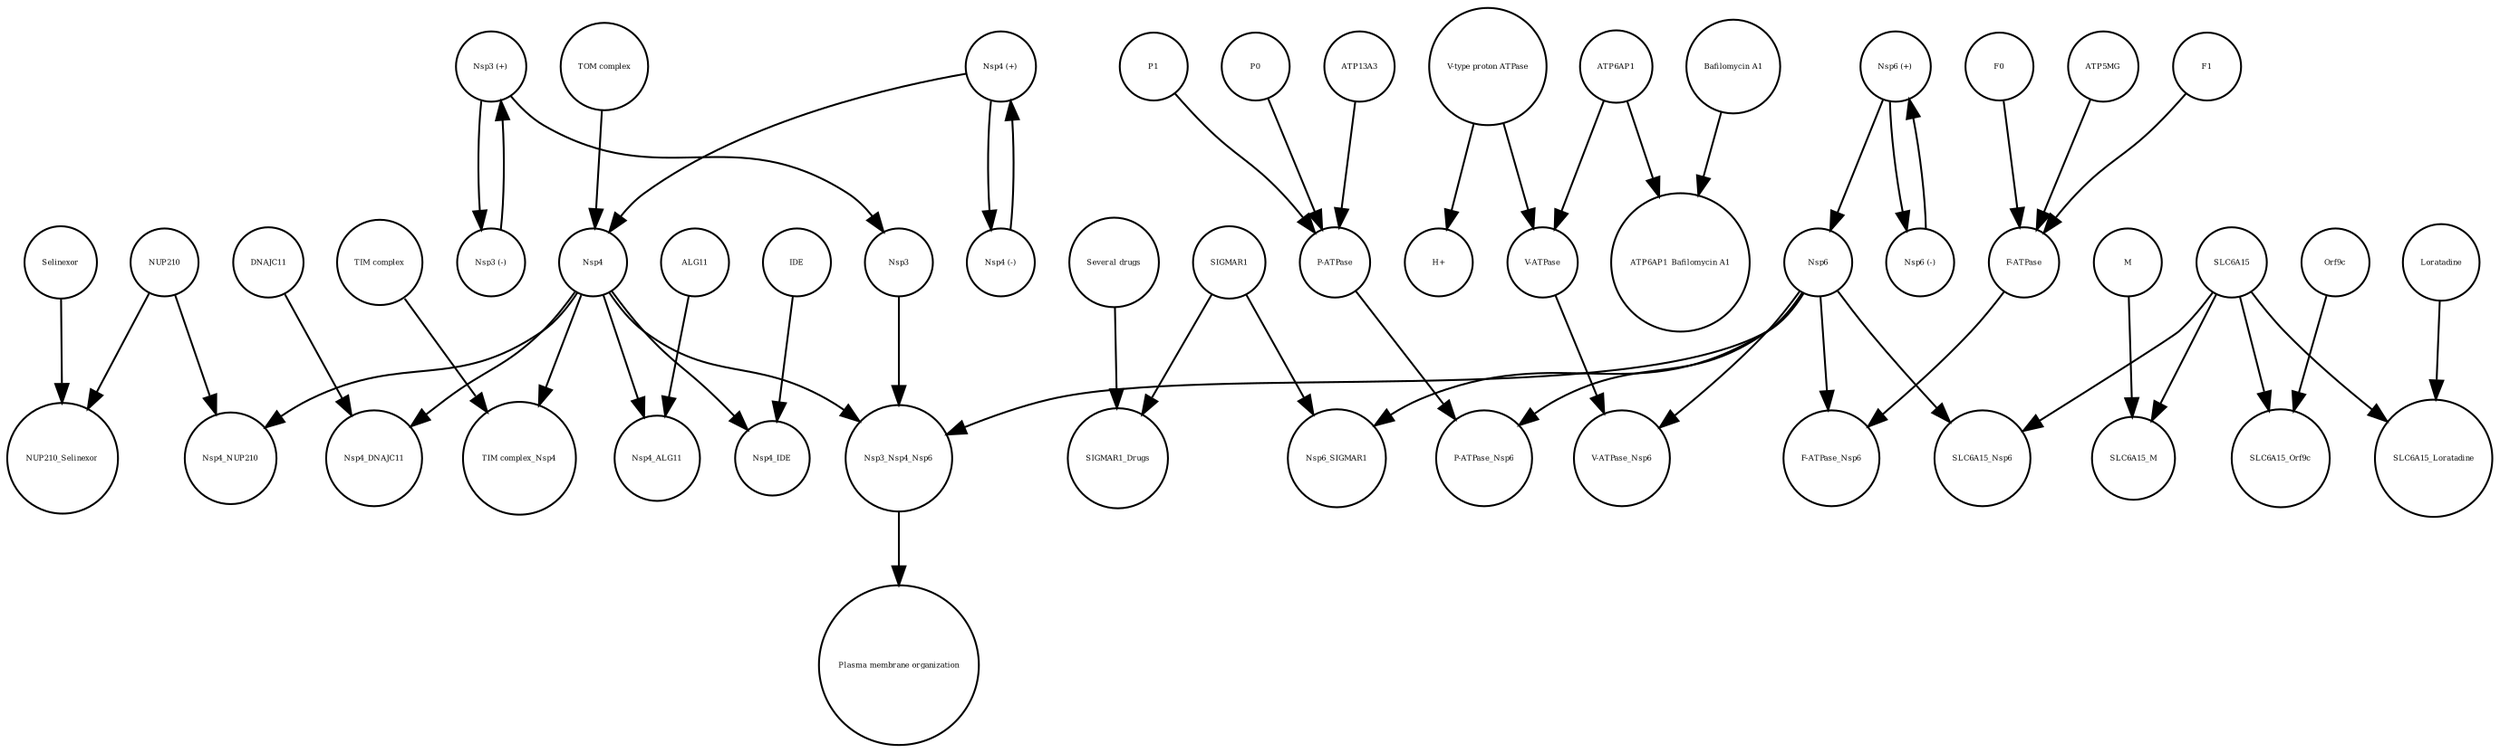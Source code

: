 strict digraph  {
Nsp3_Nsp4_Nsp6 [annotation="urn_miriam_pubmed_32353859|urn_miriam_pubmed_29128390|urn_miriam_doi_10.1016%2Fj.virol.2017.07.019|urn_miriam_taxonomy_694009", bipartite=0, cls=complex, fontsize=4, label=Nsp3_Nsp4_Nsp6, shape=circle];
"Plasma membrane organization" [annotation="urn_miriam_obo.go_GO%3A0007009|urn_miriam_taxonomy_694009|urn_miriam_pubmed_31226023|urn_miriam_pubmed_23943763", bipartite=0, cls=phenotype, fontsize=4, label="Plasma membrane organization", shape=circle];
"P-ATPase_Nsp6" [annotation="", bipartite=0, cls=complex, fontsize=4, label="P-ATPase_Nsp6", shape=circle];
Nsp6_SIGMAR1 [annotation=urn_miriam_pubmed_10406945, bipartite=0, cls=complex, fontsize=4, label=Nsp6_SIGMAR1, shape=circle];
SIGMAR1_Drugs [annotation=urn_miriam_pubmed_32353859, bipartite=0, cls=complex, fontsize=4, label=SIGMAR1_Drugs, shape=circle];
NUP210 [annotation="urn_miriam_uniprot_Q8TEM1|urn_miriam_pubmed_14517331", bipartite=0, cls=macromolecule, fontsize=4, label=NUP210, shape=circle];
SLC6A15_M [annotation=urn_miriam_pubmed_32353859, bipartite=0, cls=complex, fontsize=4, label=SLC6A15_M, shape=circle];
ATP13A3 [annotation=urn_miriam_uniprot_Q9H7F0, bipartite=0, cls=macromolecule, fontsize=4, label=ATP13A3, shape=circle];
"V-ATPase_Nsp6" [annotation=urn_miriam_uniprot_Q15904, bipartite=0, cls=complex, fontsize=4, label="V-ATPase_Nsp6", shape=circle];
"V-type proton ATPase" [annotation="urn_miriam_obo.go_GO%3A0046611", bipartite=0, cls=complex, fontsize=4, label="V-type proton ATPase", shape=circle];
"Nsp4 (-)" [annotation=urn_miriam_pubmed_32353859, bipartite=0, cls="nucleic acid feature", fontsize=4, label="Nsp4 (-)", shape=circle];
SLC6A15 [annotation="urn_miriam_pubmed_32353859|urn_miriam_uniprot_Q8IY34", bipartite=0, cls=macromolecule, fontsize=4, label=SLC6A15, shape=circle];
P1 [annotation="", bipartite=0, cls=complex, fontsize=4, label=P1, shape=circle];
Nsp4_NUP210 [annotation=urn_miriam_pubmed_14517331, bipartite=0, cls=complex, fontsize=4, label=Nsp4_NUP210, shape=circle];
"TIM complex" [annotation="", bipartite=0, cls=complex, fontsize=4, label="TIM complex", shape=circle];
IDE [annotation="urn_miriam_uniprot_P14735|urn_miriam_pubmed_32353859|urn_miriam_doi_10.1210%2Fmend-4-8-1125|urn_miriam_taxonomy_10116", bipartite=0, cls=macromolecule, fontsize=4, label=IDE, shape=circle];
"V-ATPase" [annotation=urn_miriam_uniprot_Q15904, bipartite=0, cls=complex, fontsize=4, label="V-ATPase", shape=circle];
Nsp3 [annotation="urn_miriam_taxonomy_2697049|urn_miriam_pubmed_32353859", bipartite=0, cls=macromolecule, fontsize=4, label=Nsp3, shape=circle];
"Several drugs" [annotation="", bipartite=0, cls="simple chemical", fontsize=4, label="Several drugs", shape=circle];
"TOM complex" [annotation="", bipartite=0, cls=complex, fontsize=4, label="TOM complex", shape=circle];
"Nsp3 (+)" [annotation=urn_miriam_pubmed_32353859, bipartite=0, cls="nucleic acid feature", fontsize=4, label="Nsp3 (+)", shape=circle];
P0 [annotation="", bipartite=0, cls=complex, fontsize=4, label=P0, shape=circle];
Loratadine [annotation=urn_miriam_pubmed_123134323, bipartite=0, cls="simple chemical", fontsize=4, label=Loratadine, shape=circle];
Nsp4_DNAJC11 [annotation="urn_miriam_pubmed_25997101|urn_miriam_pubmed_32353859", bipartite=0, cls=complex, fontsize=4, label=Nsp4_DNAJC11, shape=circle];
F1 [annotation="", bipartite=0, cls=complex, fontsize=4, label=F1, shape=circle];
"Nsp4 (+)" [annotation=urn_miriam_pubmed_32353859, bipartite=0, cls="nucleic acid feature", fontsize=4, label="Nsp4 (+)", shape=circle];
ALG11 [annotation="urn_miriam_uniprot_Q2TAA5|urn_miriam_pubmed_20080937", bipartite=0, cls=macromolecule, fontsize=4, label=ALG11, shape=circle];
"TIM complex_Nsp4" [annotation=urn_miriam_pubmed_32353859, bipartite=0, cls=complex, fontsize=4, label="TIM complex_Nsp4", shape=circle];
Nsp4 [annotation="urn_miriam_ncbiprotein_BCD58761|urn_miriam_taxonomy_2697049", bipartite=0, cls=macromolecule, fontsize=4, label=Nsp4, shape=circle];
Nsp4_ALG11 [annotation=urn_miriam_pubmed_20080937, bipartite=0, cls=complex, fontsize=4, label=Nsp4_ALG11, shape=circle];
"F-ATPase" [annotation=urn_miriam_uniprot_O75964, bipartite=0, cls=complex, fontsize=4, label="F-ATPase", shape=circle];
"Nsp6 (+)" [annotation=urn_miriam_pubmed_32353859, bipartite=0, cls="nucleic acid feature", fontsize=4, label="Nsp6 (+)", shape=circle];
DNAJC11 [annotation="urn_miriam_uniprot_Q9NVH1|urn_miriam_pubmed_32353859|urn_miriam_pubmed_25997101", bipartite=0, cls=macromolecule, fontsize=4, label=DNAJC11, shape=circle];
"Nsp6 (-)" [annotation=urn_miriam_pubmed_32353859, bipartite=0, cls="nucleic acid feature", fontsize=4, label="Nsp6 (-)", shape=circle];
ATP6AP1 [annotation="urn_miriam_uniprot_Q15904|urn_miriam_pubmed_27231034", bipartite=0, cls=macromolecule, fontsize=4, label=ATP6AP1, shape=circle];
"H+" [annotation="urn_miriam_obo.chebi_CHEBI%3A15378", bipartite=0, cls="simple chemical", fontsize=4, label="H+", shape=circle];
NUP210_Selinexor [annotation=urn_miriam_pubmed_32353859, bipartite=0, cls=complex, fontsize=4, label=NUP210_Selinexor, shape=circle];
SLC6A15_Orf9c [annotation=urn_miriam_pubmed_32353859, bipartite=0, cls=complex, fontsize=4, label=SLC6A15_Orf9c, shape=circle];
SLC6A15_Loratadine [annotation="", bipartite=0, cls=complex, fontsize=4, label=SLC6A15_Loratadine, shape=circle];
"Bafilomycin A1" [annotation="", bipartite=0, cls="simple chemical", fontsize=4, label="Bafilomycin A1", shape=circle];
SLC6A15_Nsp6 [annotation=urn_miriam_pubmed_32353859, bipartite=0, cls=complex, fontsize=4, label=SLC6A15_Nsp6, shape=circle];
"ATP6AP1_Bafilomycin A1" [annotation="", bipartite=0, cls=complex, fontsize=4, label="ATP6AP1_Bafilomycin A1", shape=circle];
SIGMAR1 [annotation="urn_miriam_uniprot_Q99720|urn_miriam_doi_10.1074%2Fjbc.272.43.27107|urn_miriam_pubmed_32353859|urn_miriam_pubmed_10406945", bipartite=0, cls=macromolecule, fontsize=4, label=SIGMAR1, shape=circle];
F0 [annotation="", bipartite=0, cls=complex, fontsize=4, label=F0, shape=circle];
Nsp6 [annotation="urn_miriam_taxonomy_2697049|urn_miriam_pubmed_32353859", bipartite=0, cls=macromolecule, fontsize=4, label=Nsp6, shape=circle];
Orf9c [annotation=urn_miriam_taxonomy_2697049, bipartite=0, cls=macromolecule, fontsize=4, label=Orf9c, shape=circle];
M [annotation=urn_miriam_taxonomy_2697049, bipartite=0, cls=macromolecule, fontsize=4, label=M, shape=circle];
"P-ATPase" [annotation="", bipartite=0, cls=complex, fontsize=4, label="P-ATPase", shape=circle];
"F-ATPase_Nsp6" [annotation="", bipartite=0, cls=complex, fontsize=4, label="F-ATPase_Nsp6", shape=circle];
ATP5MG [annotation=urn_miriam_uniprot_O75964, bipartite=0, cls=macromolecule, fontsize=4, label=ATP5MG, shape=circle];
Nsp4_IDE [annotation="", bipartite=0, cls=complex, fontsize=4, label=Nsp4_IDE, shape=circle];
Selinexor [annotation=urn_miriam_pubmed_32353859, bipartite=0, cls="simple chemical", fontsize=4, label=Selinexor, shape=circle];
"Nsp3 (-)" [annotation=urn_miriam_pubmed_32353859, bipartite=0, cls="nucleic acid feature", fontsize=4, label="Nsp3 (-)", shape=circle];
Nsp3_Nsp4_Nsp6 -> "Plasma membrane organization"  [annotation="", interaction_type=stimulation];
NUP210 -> Nsp4_NUP210  [annotation="", interaction_type=production];
NUP210 -> NUP210_Selinexor  [annotation="", interaction_type=production];
ATP13A3 -> "P-ATPase"  [annotation="", interaction_type=production];
"V-type proton ATPase" -> "V-ATPase"  [annotation="", interaction_type=production];
"V-type proton ATPase" -> "H+"  [annotation=urn_miriam_pubmed_22335796, interaction_type=catalysis];
"Nsp4 (-)" -> "Nsp4 (+)"  [annotation="", interaction_type=production];
SLC6A15 -> SLC6A15_M  [annotation="", interaction_type=production];
SLC6A15 -> SLC6A15_Orf9c  [annotation="", interaction_type=production];
SLC6A15 -> SLC6A15_Loratadine  [annotation="", interaction_type=production];
SLC6A15 -> SLC6A15_Nsp6  [annotation="", interaction_type=production];
P1 -> "P-ATPase"  [annotation="", interaction_type=production];
"TIM complex" -> "TIM complex_Nsp4"  [annotation="", interaction_type=production];
IDE -> Nsp4_IDE  [annotation="", interaction_type=production];
"V-ATPase" -> "V-ATPase_Nsp6"  [annotation="", interaction_type=production];
Nsp3 -> Nsp3_Nsp4_Nsp6  [annotation="", interaction_type=production];
"Several drugs" -> SIGMAR1_Drugs  [annotation="", interaction_type=production];
"TOM complex" -> Nsp4  [annotation="urn_miriam_pubmed_32353859|urn_miriam_taxonomy_2697049", interaction_type=stimulation];
"Nsp3 (+)" -> "Nsp3 (-)"  [annotation="", interaction_type=production];
"Nsp3 (+)" -> Nsp3  [annotation="", interaction_type=production];
P0 -> "P-ATPase"  [annotation="", interaction_type=production];
Loratadine -> SLC6A15_Loratadine  [annotation="", interaction_type=production];
F1 -> "F-ATPase"  [annotation="", interaction_type=production];
"Nsp4 (+)" -> Nsp4  [annotation="", interaction_type=production];
"Nsp4 (+)" -> "Nsp4 (-)"  [annotation="", interaction_type=production];
ALG11 -> Nsp4_ALG11  [annotation="", interaction_type=production];
Nsp4 -> Nsp4_DNAJC11  [annotation="", interaction_type=production];
Nsp4 -> Nsp4_IDE  [annotation="", interaction_type=production];
Nsp4 -> Nsp3_Nsp4_Nsp6  [annotation="", interaction_type=production];
Nsp4 -> "TIM complex_Nsp4"  [annotation="", interaction_type=production];
Nsp4 -> Nsp4_ALG11  [annotation="", interaction_type=production];
Nsp4 -> Nsp4_NUP210  [annotation="", interaction_type=production];
"F-ATPase" -> "F-ATPase_Nsp6"  [annotation="", interaction_type=production];
"Nsp6 (+)" -> Nsp6  [annotation="", interaction_type=production];
"Nsp6 (+)" -> "Nsp6 (-)"  [annotation="", interaction_type=production];
DNAJC11 -> Nsp4_DNAJC11  [annotation="", interaction_type=production];
"Nsp6 (-)" -> "Nsp6 (+)"  [annotation="", interaction_type=production];
ATP6AP1 -> "V-ATPase"  [annotation="", interaction_type=production];
ATP6AP1 -> "ATP6AP1_Bafilomycin A1"  [annotation="", interaction_type=production];
"Bafilomycin A1" -> "ATP6AP1_Bafilomycin A1"  [annotation="", interaction_type=production];
SIGMAR1 -> SIGMAR1_Drugs  [annotation="", interaction_type=production];
SIGMAR1 -> Nsp6_SIGMAR1  [annotation="", interaction_type=production];
F0 -> "F-ATPase"  [annotation="", interaction_type=production];
Nsp6 -> "P-ATPase_Nsp6"  [annotation="", interaction_type=production];
Nsp6 -> Nsp6_SIGMAR1  [annotation="", interaction_type=production];
Nsp6 -> Nsp3_Nsp4_Nsp6  [annotation="", interaction_type=production];
Nsp6 -> "F-ATPase_Nsp6"  [annotation="", interaction_type=production];
Nsp6 -> SLC6A15_Nsp6  [annotation="", interaction_type=production];
Nsp6 -> "V-ATPase_Nsp6"  [annotation="", interaction_type=production];
Orf9c -> SLC6A15_Orf9c  [annotation="", interaction_type=production];
M -> SLC6A15_M  [annotation="", interaction_type=production];
"P-ATPase" -> "P-ATPase_Nsp6"  [annotation="", interaction_type=production];
ATP5MG -> "F-ATPase"  [annotation="", interaction_type=production];
Selinexor -> NUP210_Selinexor  [annotation="", interaction_type=production];
"Nsp3 (-)" -> "Nsp3 (+)"  [annotation="", interaction_type=production];
}
